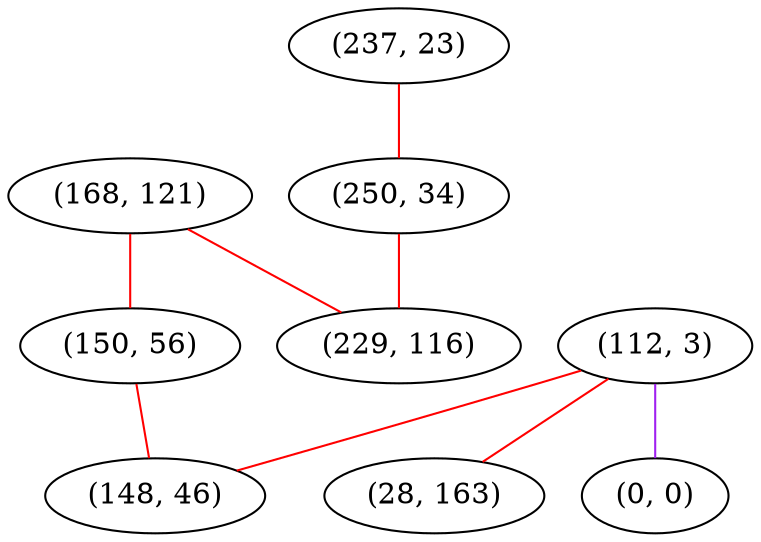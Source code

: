 graph "" {
"(168, 121)";
"(237, 23)";
"(150, 56)";
"(112, 3)";
"(28, 163)";
"(250, 34)";
"(229, 116)";
"(0, 0)";
"(148, 46)";
"(168, 121)" -- "(229, 116)"  [color=red, key=0, weight=1];
"(168, 121)" -- "(150, 56)"  [color=red, key=0, weight=1];
"(237, 23)" -- "(250, 34)"  [color=red, key=0, weight=1];
"(150, 56)" -- "(148, 46)"  [color=red, key=0, weight=1];
"(112, 3)" -- "(0, 0)"  [color=purple, key=0, weight=4];
"(112, 3)" -- "(148, 46)"  [color=red, key=0, weight=1];
"(112, 3)" -- "(28, 163)"  [color=red, key=0, weight=1];
"(250, 34)" -- "(229, 116)"  [color=red, key=0, weight=1];
}
